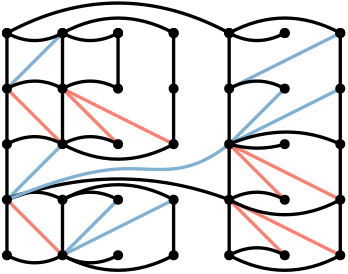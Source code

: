 <?xml version="1.0"?>
<!DOCTYPE ipe SYSTEM "ipe.dtd">
<ipe version="70218" creator="Ipe 7.2.23">
<info created="D:20201120065106" modified="D:20210525085851"/>
<ipestyle name="basic">
<symbol name="arrow/arc(spx)">
<path stroke="sym-stroke" fill="sym-stroke" pen="sym-pen">
0 0 m
-1 0.333 l
-1 -0.333 l
h
</path>
</symbol>
<symbol name="arrow/farc(spx)">
<path stroke="sym-stroke" fill="white" pen="sym-pen">
0 0 m
-1 0.333 l
-1 -0.333 l
h
</path>
</symbol>
<symbol name="arrow/ptarc(spx)">
<path stroke="sym-stroke" fill="sym-stroke" pen="sym-pen">
0 0 m
-1 0.333 l
-0.8 0 l
-1 -0.333 l
h
</path>
</symbol>
<symbol name="arrow/fptarc(spx)">
<path stroke="sym-stroke" fill="white" pen="sym-pen">
0 0 m
-1 0.333 l
-0.8 0 l
-1 -0.333 l
h
</path>
</symbol>
<symbol name="mark/circle(sx)" transformations="translations">
<path fill="sym-stroke">
0.6 0 0 0.6 0 0 e
0.4 0 0 0.4 0 0 e
</path>
</symbol>
<symbol name="mark/disk(sx)" transformations="translations">
<path fill="sym-stroke">
0.6 0 0 0.6 0 0 e
</path>
</symbol>
<symbol name="mark/fdisk(sfx)" transformations="translations">
<group>
<path fill="sym-fill">
0.5 0 0 0.5 0 0 e
</path>
<path fill="sym-stroke" fillrule="eofill">
0.6 0 0 0.6 0 0 e
0.4 0 0 0.4 0 0 e
</path>
</group>
</symbol>
<symbol name="mark/box(sx)" transformations="translations">
<path fill="sym-stroke" fillrule="eofill">
-0.6 -0.6 m
0.6 -0.6 l
0.6 0.6 l
-0.6 0.6 l
h
-0.4 -0.4 m
0.4 -0.4 l
0.4 0.4 l
-0.4 0.4 l
h
</path>
</symbol>
<symbol name="mark/square(sx)" transformations="translations">
<path fill="sym-stroke">
-0.6 -0.6 m
0.6 -0.6 l
0.6 0.6 l
-0.6 0.6 l
h
</path>
</symbol>
<symbol name="mark/fsquare(sfx)" transformations="translations">
<group>
<path fill="sym-fill">
-0.5 -0.5 m
0.5 -0.5 l
0.5 0.5 l
-0.5 0.5 l
h
</path>
<path fill="sym-stroke" fillrule="eofill">
-0.6 -0.6 m
0.6 -0.6 l
0.6 0.6 l
-0.6 0.6 l
h
-0.4 -0.4 m
0.4 -0.4 l
0.4 0.4 l
-0.4 0.4 l
h
</path>
</group>
</symbol>
<symbol name="mark/cross(sx)" transformations="translations">
<group>
<path fill="sym-stroke">
-0.43 -0.57 m
0.57 0.43 l
0.43 0.57 l
-0.57 -0.43 l
h
</path>
<path fill="sym-stroke">
-0.43 0.57 m
0.57 -0.43 l
0.43 -0.57 l
-0.57 0.43 l
h
</path>
</group>
</symbol>
<symbol name="arrow/fnormal(spx)">
<path stroke="sym-stroke" fill="white" pen="sym-pen">
0 0 m
-1 0.333 l
-1 -0.333 l
h
</path>
</symbol>
<symbol name="arrow/pointed(spx)">
<path stroke="sym-stroke" fill="sym-stroke" pen="sym-pen">
0 0 m
-1 0.333 l
-0.8 0 l
-1 -0.333 l
h
</path>
</symbol>
<symbol name="arrow/fpointed(spx)">
<path stroke="sym-stroke" fill="white" pen="sym-pen">
0 0 m
-1 0.333 l
-0.8 0 l
-1 -0.333 l
h
</path>
</symbol>
<symbol name="arrow/linear(spx)">
<path stroke="sym-stroke" pen="sym-pen">
-1 0.333 m
0 0 l
-1 -0.333 l
</path>
</symbol>
<symbol name="arrow/fdouble(spx)">
<path stroke="sym-stroke" fill="white" pen="sym-pen">
0 0 m
-1 0.333 l
-1 -0.333 l
h
-1 0 m
-2 0.333 l
-2 -0.333 l
h
</path>
</symbol>
<symbol name="arrow/double(spx)">
<path stroke="sym-stroke" fill="sym-stroke" pen="sym-pen">
0 0 m
-1 0.333 l
-1 -0.333 l
h
-1 0 m
-2 0.333 l
-2 -0.333 l
h
</path>
</symbol>
<symbol name="arrow/mid-normal(spx)">
<path stroke="sym-stroke" fill="sym-stroke" pen="sym-pen">
0.5 0 m
-0.5 0.333 l
-0.5 -0.333 l
h
</path>
</symbol>
<symbol name="arrow/mid-fnormal(spx)">
<path stroke="sym-stroke" fill="white" pen="sym-pen">
0.5 0 m
-0.5 0.333 l
-0.5 -0.333 l
h
</path>
</symbol>
<symbol name="arrow/mid-pointed(spx)">
<path stroke="sym-stroke" fill="sym-stroke" pen="sym-pen">
0.5 0 m
-0.5 0.333 l
-0.3 0 l
-0.5 -0.333 l
h
</path>
</symbol>
<symbol name="arrow/mid-fpointed(spx)">
<path stroke="sym-stroke" fill="white" pen="sym-pen">
0.5 0 m
-0.5 0.333 l
-0.3 0 l
-0.5 -0.333 l
h
</path>
</symbol>
<symbol name="arrow/mid-double(spx)">
<path stroke="sym-stroke" fill="sym-stroke" pen="sym-pen">
1 0 m
0 0.333 l
0 -0.333 l
h
0 0 m
-1 0.333 l
-1 -0.333 l
h
</path>
</symbol>
<symbol name="arrow/mid-fdouble(spx)">
<path stroke="sym-stroke" fill="white" pen="sym-pen">
1 0 m
0 0.333 l
0 -0.333 l
h
0 0 m
-1 0.333 l
-1 -0.333 l
h
</path>
</symbol>
<anglesize name="22.5 deg" value="22.5"/>
<anglesize name="30 deg" value="30"/>
<anglesize name="45 deg" value="45"/>
<anglesize name="60 deg" value="60"/>
<anglesize name="90 deg" value="90"/>
<arrowsize name="large" value="10"/>
<arrowsize name="small" value="5"/>
<arrowsize name="tiny" value="3"/>
<color name="blue" value="0 0 1"/>
<color name="brown" value="0.647 0.165 0.165"/>
<color name="darkblue" value="0 0 0.545"/>
<color name="darkcyan" value="0 0.545 0.545"/>
<color name="darkgray" value="0.663"/>
<color name="darkgreen" value="0 0.392 0"/>
<color name="darkmagenta" value="0.545 0 0.545"/>
<color name="darkorange" value="1 0.549 0"/>
<color name="darkred" value="0.545 0 0"/>
<color name="gold" value="1 0.843 0"/>
<color name="gray" value="0.745"/>
<color name="green" value="0 1 0"/>
<color name="lightblue" value="0.678 0.847 0.902"/>
<color name="lightcyan" value="0.878 1 1"/>
<color name="lightgray" value="0.827"/>
<color name="lightgreen" value="0.565 0.933 0.565"/>
<color name="lightyellow" value="1 1 0.878"/>
<color name="navy" value="0 0 0.502"/>
<color name="orange" value="1 0.647 0"/>
<color name="pink" value="1 0.753 0.796"/>
<color name="purple" value="0.627 0.125 0.941"/>
<color name="red" value="1 0 0"/>
<color name="seagreen" value="0.18 0.545 0.341"/>
<color name="turquoise" value="0.251 0.878 0.816"/>
<color name="violet" value="0.933 0.51 0.933"/>
<color name="yellow" value="1 1 0"/>
<dashstyle name="dash dot dotted" value="[4 2 1 2 1 2] 0"/>
<dashstyle name="dash dotted" value="[4 2 1 2] 0"/>
<dashstyle name="dashed" value="[4] 0"/>
<dashstyle name="dotted" value="[1 3] 0"/>
<gridsize name="10 pts (~3.5 mm)" value="10"/>
<gridsize name="14 pts (~5 mm)" value="14"/>
<gridsize name="16 pts (~6 mm)" value="16"/>
<gridsize name="20 pts (~7 mm)" value="20"/>
<gridsize name="28 pts (~10 mm)" value="28"/>
<gridsize name="32 pts (~12 mm)" value="32"/>
<gridsize name="4 pts" value="4"/>
<gridsize name="56 pts (~20 mm)" value="56"/>
<gridsize name="8 pts (~3 mm)" value="8"/>
<opacity name="10%" value="0.1"/>
<opacity name="30%" value="0.3"/>
<opacity name="50%" value="0.5"/>
<opacity name="75%" value="0.75"/>
<pen name="fat" value="1.2"/>
<pen name="heavier" value="0.8"/>
<pen name="ultrafat" value="2"/>
<symbolsize name="large" value="5"/>
<symbolsize name="small" value="2"/>
<symbolsize name="tiny" value="1.1"/>
<textsize name="Huge" value="\Huge"/>
<textsize name="LARGE" value="\LARGE"/>
<textsize name="Large" value="\Large"/>
<textsize name="footnote" value="\footnotesize"/>
<textsize name="huge" value="\huge"/>
<textsize name="large" value="\large"/>
<textsize name="small" value="\small"/>
<textsize name="tiny" value="\tiny"/>
<textstyle name="center" begin="\begin{center}" end="\end{center}"/>
<textstyle name="item" begin="\begin{itemize}\item{}" end="\end{itemize}"/>
<textstyle name="itemize" begin="\begin{itemize}" end="\end{itemize}"/>
<tiling name="falling" angle="-60" step="4" width="1"/>
<tiling name="rising" angle="30" step="4" width="1"/>
</ipestyle>
<ipestyle name="brew">
<color name="aliceblue" value="0.941 0.973 1"/>
<color name="brew1" value="0.552 0.827 0.78"/>
<color name="brew2" value="1 1 0.701"/>
<color name="brew3" value="0.745 0.729 0.854"/>
<color name="brew4" value="0.984 0.501 0.447"/>
<color name="brew5" value="0.501 0.694 0.827"/>
<color name="brew6" value="0.992 0.705 0.384"/>
<color name="brew7" value="0.701 0.87 0.411"/>
<color name="brew8" value="0.988 0.803 0.898"/>
<pen name="fattyfatfat" value="4"/>
</ipestyle>
<page>
<layer name="alpha"/>
<view layers="alpha" active="alpha"/>
<path layer="alpha" matrix="1.25 0 0 1.25 -122 -442.16" stroke="brew5" pen="fat">
232 688 m
248 704 l
</path>
<path matrix="1.25 0 0 1.25 -122 -442.16" stroke="brew5" pen="fat">
296 688 m
328 704 l
</path>
<path matrix="1.25 0 0 1.25 -122 -462.16" stroke="brew5" pen="fat">
296 688 m
312 704 l
</path>
<path matrix="1.25 0 0 1.25 -122 -462.16" stroke="brew5" pen="fat">
296 688 m
328 704 l
</path>
<path matrix="1.25 0 0 1.25 -122 -482.16" stroke="brew5" pen="fat">
232 688 m
248 704 l
</path>
<path matrix="1.25 0 0 1.25 -122 -502.16" stroke="brew5" pen="fat">
248 688 m
264 704 l
</path>
<path matrix="1.25 0 0 1.25 -122 -502.16" stroke="brew5" pen="fat">
248 688 m
280 704 l
</path>
<path matrix="1.25 0 0 1.25 -122 -462.16" stroke="brew4" pen="fat">
232 704 m
248 688 l
</path>
<path matrix="1.25 0 0 1.25 -122 -462.16" stroke="brew4" pen="fat">
248 704 m
264 688 l
</path>
<path matrix="1.25 0 0 1.25 -122 -462.16" stroke="brew4" pen="fat">
248 704 m
280 688 l
</path>
<path matrix="1.25 0 0 1.25 -122 -482.16" stroke="brew4" pen="fat">
296 704 m
312 688 l
</path>
<path matrix="1.25 0 0 1.25 -122 -482.16" stroke="brew4" pen="fat">
296 704 m
328 688 l
</path>
<path matrix="1.25 0 0 1.25 -122 -502.16" stroke="brew4" pen="fat">
232 704 m
248 688 l
</path>
<path matrix="1.25 0 0 1.25 -122 -502.16" stroke="brew4" pen="fat">
296 704 m
312 688 l
</path>
<path matrix="1.25 0 0 1.25 -122 -502.16" stroke="brew4" pen="fat">
296 704 m
328 688 l
</path>
<use matrix="1.25 0 0 1.25 -72 -442.16" name="mark/disk(sx)" pos="192 704" size="normal" stroke="black"/>
<use matrix="1.25 0 0 1.25 -72 -442.16" name="mark/disk(sx)" pos="192 688" size="normal" stroke="black"/>
<use matrix="1.25 0 0 1.25 -72 -442.16" name="mark/disk(sx)" pos="192 672" size="normal" stroke="black"/>
<use matrix="1.25 0 0 1.25 -72 -442.16" name="mark/disk(sx)" pos="192 640" size="normal" stroke="black"/>
<path matrix="1.25 0 0 1.25 -72 -442.16" stroke="black" pen="fat">
192 704 m
192 640 l
</path>
<use matrix="1.25 0 0 1.25 -52 -442.16" name="mark/disk(sx)" pos="192 704" size="normal" stroke="black"/>
<use matrix="1.25 0 0 1.25 -52 -442.16" name="mark/disk(sx)" pos="192 688" size="normal" stroke="black"/>
<use matrix="1.25 0 0 1.25 -52 -442.16" name="mark/disk(sx)" pos="192 672" size="normal" stroke="black"/>
<use matrix="1.25 0 0 1.25 -52 -442.16" name="mark/disk(sx)" pos="192 656" size="normal" stroke="black"/>
<use matrix="1.25 0 0 1.25 -52 -442.16" name="mark/disk(sx)" pos="192 640" size="normal" stroke="black"/>
<use matrix="1.25 0 0 1.25 -32 -442.16" name="mark/disk(sx)" pos="192 704" size="normal" stroke="black"/>
<use matrix="1.25 0 0 1.25 -32 -442.16" name="mark/disk(sx)" pos="192 688" size="normal" stroke="black"/>
<use matrix="1.25 0 0 1.25 -32 -442.16" name="mark/disk(sx)" pos="192 672" size="normal" stroke="black"/>
<use matrix="1.25 0 0 1.25 -32 -442.16" name="mark/disk(sx)" pos="192 656" size="normal" stroke="black"/>
<use matrix="1.25 0 0 1.25 -32 -442.16" name="mark/disk(sx)" pos="192 640" size="normal" stroke="black"/>
<use matrix="1.25 0 0 1.25 -12 -442.16" name="mark/disk(sx)" pos="192 704" size="normal" stroke="black"/>
<use matrix="1.25 0 0 1.25 -12 -442.16" name="mark/disk(sx)" pos="192 688" size="normal" stroke="black"/>
<use matrix="1.25 0 0 1.25 -12 -442.16" name="mark/disk(sx)" pos="192 672" size="normal" stroke="black"/>
<use matrix="1.25 0 0 1.25 -12 -442.16" name="mark/disk(sx)" pos="192 656" size="normal" stroke="black"/>
<use matrix="1.25 0 0 1.25 -12 -442.16" name="mark/disk(sx)" pos="192 640" size="normal" stroke="black"/>
<use matrix="1.25 0 0 1.25 8 -442.16" name="mark/disk(sx)" pos="192 704" size="normal" stroke="black"/>
<use matrix="1.25 0 0 1.25 8 -442.16" name="mark/disk(sx)" pos="192 688" size="normal" stroke="black"/>
<use matrix="1.25 0 0 1.25 8 -442.16" name="mark/disk(sx)" pos="192 656" size="normal" stroke="black"/>
<use matrix="1.25 0 0 1.25 8 -442.16" name="mark/disk(sx)" pos="192 640" size="normal" stroke="black"/>
<path matrix="1.25 0 0 1.25 8 -442.16" stroke="black" pen="fat">
192 704 m
192 640 l
</path>
<use matrix="1.25 0 0 1.25 28 -442.16" name="mark/disk(sx)" pos="192 704" size="normal" stroke="black"/>
<use matrix="1.25 0 0 1.25 28 -442.16" name="mark/disk(sx)" pos="192 688" size="normal" stroke="black"/>
<use matrix="1.25 0 0 1.25 28 -442.16" name="mark/disk(sx)" pos="192 672" size="normal" stroke="black"/>
<use matrix="1.25 0 0 1.25 28 -442.16" name="mark/disk(sx)" pos="192 656" size="normal" stroke="black"/>
<use matrix="1.25 0 0 1.25 28 -442.16" name="mark/disk(sx)" pos="192 640" size="normal" stroke="black"/>
<use matrix="1.25 0 0 1.25 48 -442.16" name="mark/disk(sx)" pos="192 704" size="normal" stroke="black"/>
<use matrix="1.25 0 0 1.25 48 -442.16" name="mark/disk(sx)" pos="192 688" size="normal" stroke="black"/>
<use matrix="1.25 0 0 1.25 48 -442.16" name="mark/disk(sx)" pos="192 672" size="normal" stroke="black"/>
<use matrix="1.25 0 0 1.25 48 -442.16" name="mark/disk(sx)" pos="192 656" size="normal" stroke="black"/>
<use matrix="1.25 0 0 1.25 48 -442.16" name="mark/disk(sx)" pos="192 640" size="normal" stroke="black"/>
<path matrix="1.25 0 0 1.25 48 -442.16" stroke="black" pen="fat">
192 704 m
192 640 l
</path>
<use matrix="1.25 0 0 0.675 68 -15.76" name="mark/disk(sx)" pos="80 672" size="normal" stroke="black"/>
<use matrix="1.25 0 0 0.675 68 -15.76" name="mark/disk(sx)" pos="96 672" size="normal" stroke="black"/>
<use matrix="1.25 0 0 0.675 68 -15.76" name="mark/disk(sx)" pos="112 672" size="normal" stroke="black"/>
<use matrix="1.25 0 0 0.675 68 -15.76" name="mark/disk(sx)" pos="128 672" size="normal" stroke="black"/>
<use matrix="1.25 0 0 0.675 68 -15.76" name="mark/disk(sx)" pos="144 672" size="normal" stroke="black"/>
<use matrix="1.25 0 0 0.675 68 -15.76" name="mark/disk(sx)" pos="160 672" size="normal" stroke="black"/>
<use matrix="1.25 0 0 0.675 68 -15.76" name="mark/disk(sx)" pos="176 672" size="normal" stroke="black"/>
<path matrix="1.25 0 0 -0.675 68 891.44" stroke="black" pen="fat">
80 672 m
88 680
96 672 c
</path>
<path matrix="1.25 0 0 -0.675 68 891.44" stroke="black" pen="fat">
96 672 m
104 680
112 672 c
</path>
<path matrix="1.25 0 0 0.675 68 -15.76" stroke="black" pen="fat">
96 672 m
112 688
128 672 c
</path>
<path matrix="1.25 0 0 0.675 68 -15.76" stroke="black" pen="fat">
80 672 m
112 704
144 672 c
</path>
<path matrix="1.25 0 0 -0.675 68 891.44" stroke="black" pen="fat">
144 672 m
152 680
160 672 c
</path>
<path matrix="1.25 0 0 0.675 68 -15.76" stroke="black" pen="fat">
144 672 m
160 688
176 672 c
</path>
<path matrix="1.25 0 0 0.675 68 -35.76" stroke="black" pen="fat">
80 672 m
88 680
96 672 c
</path>
<path matrix="1.25 0 0 0.675 68 -35.76" stroke="black" pen="fat">
96 672 m
104 680
112 672 c
</path>
<path matrix="1.25 0 0 0.675 68 -35.76" stroke="black" pen="fat">
144 672 m
152 680
160 672 c
</path>
<path matrix="1.25 0 0 0.675 68 -55.76" stroke="black" pen="fat">
80 672 m
88 680
96 672 c
</path>
<path matrix="1.25 0 0 0.675 68 -55.76" stroke="black" pen="fat">
96 672 m
104 680
112 672 c
</path>
<path matrix="1.25 0 0 -0.675 68 851.44" stroke="black" pen="fat">
96 672 m
112 688
128 672 c
</path>
<path stroke="black" pen="fat">
248 397.84 m
258.44 394.981
268 397.84 c
</path>
<path stroke="black" pen="fat">
248 397.84 m
269.227 406.567
288 397.84 c
</path>
<path matrix="1.25 0 0 0.675 68 -75.76" stroke="black" pen="fat">
80 672 m
88 680
96 672 c
</path>
<path matrix="1.25 0 0 0.675 68 -75.76" stroke="black" pen="fat">
96 672 m
104 680
112 672 c
</path>
<path matrix="1.25 0 0 0.675 68 -75.76" stroke="black" pen="fat">
96 672 m
112 688
128 672 c
</path>
<path stroke="black" pen="fat">
168 377.84 m
208.298 392.783
248 377.84 c
</path>
<path matrix="1.25 0 0 0.675 68 -75.76" stroke="black" pen="fat">
144 672 m
152 680
160 672 c
</path>
<path matrix="1.25 0 0 -0.675 68 831.44" stroke="black" pen="fat">
144 672 m
160 688
176 672 c
</path>
<path matrix="1.25 0 0 -0.675 68 811.44" stroke="black" pen="fat">
80 672 m
88 680
96 672 c
</path>
<path matrix="1.25 0 0 -0.675 68 811.44" stroke="black" pen="fat">
96 672 m
104 680
112 672 c
</path>
<path matrix="1.25 0 0 -0.675 68 811.44" stroke="black" pen="fat">
96 672 m
112 688
128 672 c
</path>
<path matrix="1.25 0 0 0.675 68 -95.76" stroke="black" pen="fat">
144 672 m
152 680
160 672 c
</path>
<path matrix="1.25 0 0 -0.675 68 811.44" stroke="black" pen="fat">
144 672 m
160 688
176 672 c
</path>
<path stroke="black" pen="fat">
208 437.84 m
208 417.84 l
</path>
<path stroke="brew5" pen="fat">
168 377.84 m
195.313 388.788
216.488 389.787
234.867 387.389
248 397.84 c
</path>
<path stroke="black" pen="fat">
228 437.84 m
228 417.84 l
</path>
<path stroke="black" pen="fat">
228 417.84 m
228 397.84 l
</path>
<path stroke="black" pen="fat">
188 377.84 m
188 357.84 l
</path>
<path stroke="black" pen="fat">
188 397.84 m
188 417.84 l
</path>
<path stroke="black" pen="fat">
188 417.84 m
188 437.84 l
</path>
<path stroke="black" pen="fat">
228 357.84 m
228 377.84 l
</path>
<use matrix="1.25 0 0 1.25 8 -442.16" name="mark/disk(sx)" pos="192 672" size="normal" stroke="black"/>
<use matrix="1.25 0 0 1.25 -72 -442.16" name="mark/disk(sx)" pos="192 656" size="normal" stroke="black"/>
</page>
</ipe>
